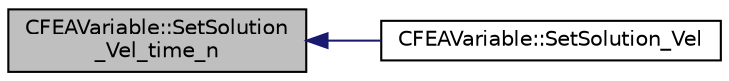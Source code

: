 digraph "CFEAVariable::SetSolution_Vel_time_n"
{
  edge [fontname="Helvetica",fontsize="10",labelfontname="Helvetica",labelfontsize="10"];
  node [fontname="Helvetica",fontsize="10",shape=record];
  rankdir="LR";
  Node150 [label="CFEAVariable::SetSolution\l_Vel_time_n",height=0.2,width=0.4,color="black", fillcolor="grey75", style="filled", fontcolor="black"];
  Node150 -> Node151 [dir="back",color="midnightblue",fontsize="10",style="solid",fontname="Helvetica"];
  Node151 [label="CFEAVariable::SetSolution_Vel",height=0.2,width=0.4,color="black", fillcolor="white", style="filled",URL="$class_c_f_e_a_variable.html#ac8f63adcfccd1100995fcc05ae84fa39"];
}
